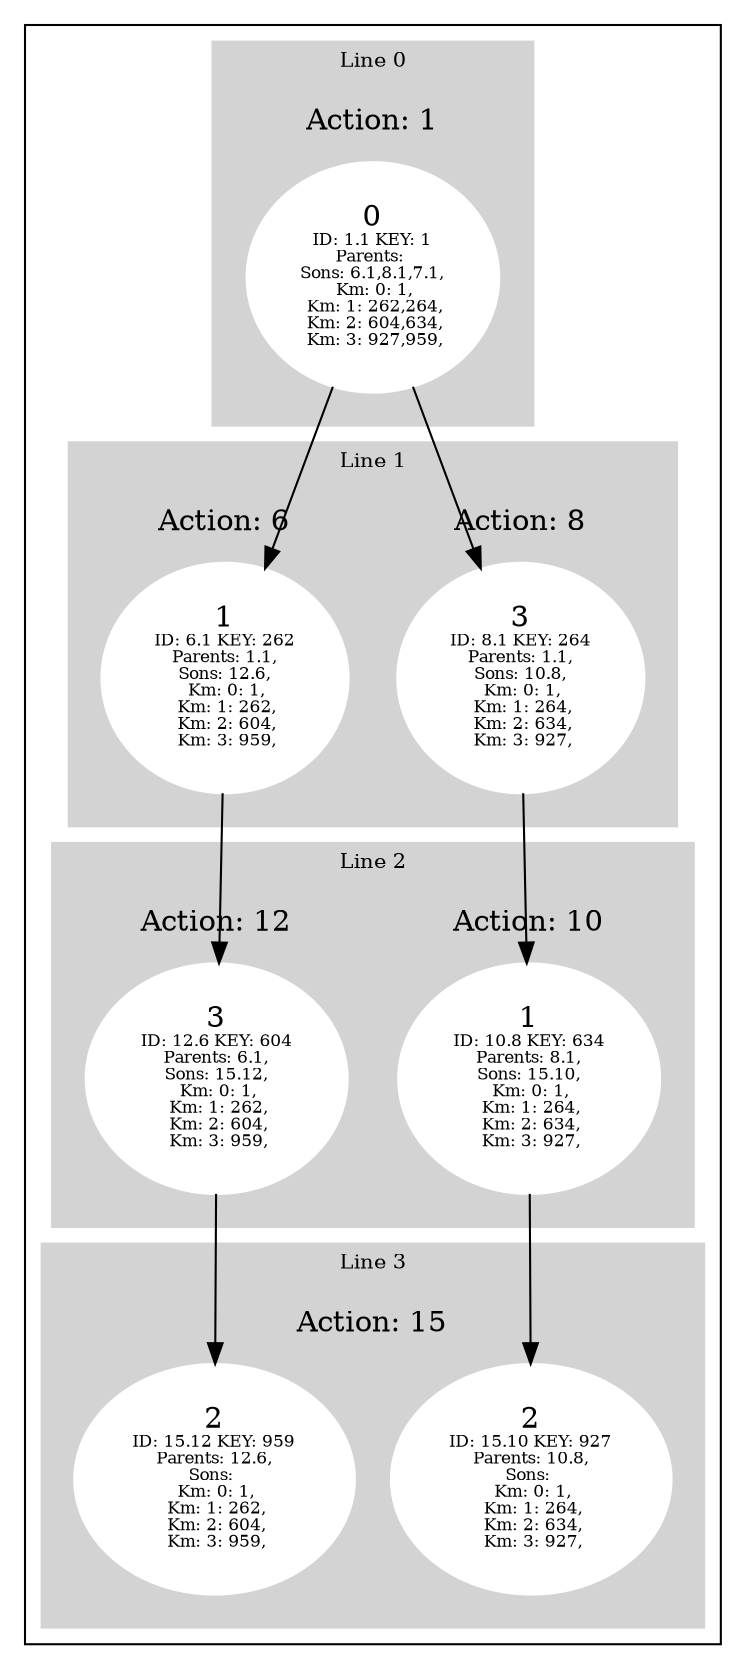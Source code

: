 digraph G {
subgraph cluster_info {

            subgraph cluster_0 {
            style=filled;
            color=lightgrey;
            node [style=filled,color=white];
            subgraph cluster_act_1 {
label = "Action: 1" 
step_1_1 [label=<0<BR /><FONT POINT-SIZE="8">ID: 1.1 KEY: 1</FONT><BR /><FONT POINT-SIZE="8">Parents: </FONT><BR /><FONT POINT-SIZE="8">Sons: 6.1,8.1,7.1,</FONT><BR /><FONT POINT-SIZE="8"> Km: 0: 1,</FONT><BR /><FONT POINT-SIZE="8"> Km: 1: 262,264,</FONT><BR /><FONT POINT-SIZE="8"> Km: 2: 604,634,</FONT><BR /><FONT POINT-SIZE="8"> Km: 3: 927,959,</FONT>>]
}

            fontsize="10"
            label = "Line 0";
            }
            subgraph cluster_1 {
            style=filled;
            color=lightgrey;
            node [style=filled,color=white];
            subgraph cluster_act_8 {
label = "Action: 8" 
step_8_1 [label=<3<BR /><FONT POINT-SIZE="8">ID: 8.1 KEY: 264</FONT><BR /><FONT POINT-SIZE="8">Parents: 1.1,</FONT><BR /><FONT POINT-SIZE="8">Sons: 10.8,</FONT><BR /><FONT POINT-SIZE="8"> Km: 0: 1,</FONT><BR /><FONT POINT-SIZE="8"> Km: 1: 264,</FONT><BR /><FONT POINT-SIZE="8"> Km: 2: 634,</FONT><BR /><FONT POINT-SIZE="8"> Km: 3: 927,</FONT>>]
}
subgraph cluster_act_6 {
label = "Action: 6" 
step_6_1 [label=<1<BR /><FONT POINT-SIZE="8">ID: 6.1 KEY: 262</FONT><BR /><FONT POINT-SIZE="8">Parents: 1.1,</FONT><BR /><FONT POINT-SIZE="8">Sons: 12.6,</FONT><BR /><FONT POINT-SIZE="8"> Km: 0: 1,</FONT><BR /><FONT POINT-SIZE="8"> Km: 1: 262,</FONT><BR /><FONT POINT-SIZE="8"> Km: 2: 604,</FONT><BR /><FONT POINT-SIZE="8"> Km: 3: 959,</FONT>>]
}

            fontsize="10"
            label = "Line 1";
            }
            subgraph cluster_2 {
            style=filled;
            color=lightgrey;
            node [style=filled,color=white];
            subgraph cluster_act_12 {
label = "Action: 12" 
step_12_6 [label=<3<BR /><FONT POINT-SIZE="8">ID: 12.6 KEY: 604</FONT><BR /><FONT POINT-SIZE="8">Parents: 6.1,</FONT><BR /><FONT POINT-SIZE="8">Sons: 15.12,</FONT><BR /><FONT POINT-SIZE="8"> Km: 0: 1,</FONT><BR /><FONT POINT-SIZE="8"> Km: 1: 262,</FONT><BR /><FONT POINT-SIZE="8"> Km: 2: 604,</FONT><BR /><FONT POINT-SIZE="8"> Km: 3: 959,</FONT>>]
}
subgraph cluster_act_10 {
label = "Action: 10" 
step_10_8 [label=<1<BR /><FONT POINT-SIZE="8">ID: 10.8 KEY: 634</FONT><BR /><FONT POINT-SIZE="8">Parents: 8.1,</FONT><BR /><FONT POINT-SIZE="8">Sons: 15.10,</FONT><BR /><FONT POINT-SIZE="8"> Km: 0: 1,</FONT><BR /><FONT POINT-SIZE="8"> Km: 1: 264,</FONT><BR /><FONT POINT-SIZE="8"> Km: 2: 634,</FONT><BR /><FONT POINT-SIZE="8"> Km: 3: 927,</FONT>>]
}

            fontsize="10"
            label = "Line 2";
            }
            subgraph cluster_3 {
            style=filled;
            color=lightgrey;
            node [style=filled,color=white];
            subgraph cluster_act_15 {
label = "Action: 15" 
step_15_10 [label=<2<BR /><FONT POINT-SIZE="8">ID: 15.10 KEY: 927</FONT><BR /><FONT POINT-SIZE="8">Parents: 10.8,</FONT><BR /><FONT POINT-SIZE="8">Sons: </FONT><BR /><FONT POINT-SIZE="8"> Km: 0: 1,</FONT><BR /><FONT POINT-SIZE="8"> Km: 1: 264,</FONT><BR /><FONT POINT-SIZE="8"> Km: 2: 634,</FONT><BR /><FONT POINT-SIZE="8"> Km: 3: 927,</FONT>>]
step_15_12 [label=<2<BR /><FONT POINT-SIZE="8">ID: 15.12 KEY: 959</FONT><BR /><FONT POINT-SIZE="8">Parents: 12.6,</FONT><BR /><FONT POINT-SIZE="8">Sons: </FONT><BR /><FONT POINT-SIZE="8"> Km: 0: 1,</FONT><BR /><FONT POINT-SIZE="8"> Km: 1: 262,</FONT><BR /><FONT POINT-SIZE="8"> Km: 2: 604,</FONT><BR /><FONT POINT-SIZE="8"> Km: 3: 959,</FONT>>]
}
subgraph cluster_act_15 {
label = "Action: 15" 
step_15_10 [label=<2<BR /><FONT POINT-SIZE="8">ID: 15.10 KEY: 927</FONT><BR /><FONT POINT-SIZE="8">Parents: 10.8,</FONT><BR /><FONT POINT-SIZE="8">Sons: </FONT><BR /><FONT POINT-SIZE="8"> Km: 0: 1,</FONT><BR /><FONT POINT-SIZE="8"> Km: 1: 264,</FONT><BR /><FONT POINT-SIZE="8"> Km: 2: 634,</FONT><BR /><FONT POINT-SIZE="8"> Km: 3: 927,</FONT>>]
step_15_12 [label=<2<BR /><FONT POINT-SIZE="8">ID: 15.12 KEY: 959</FONT><BR /><FONT POINT-SIZE="8">Parents: 12.6,</FONT><BR /><FONT POINT-SIZE="8">Sons: </FONT><BR /><FONT POINT-SIZE="8"> Km: 0: 1,</FONT><BR /><FONT POINT-SIZE="8"> Km: 1: 262,</FONT><BR /><FONT POINT-SIZE="8"> Km: 2: 604,</FONT><BR /><FONT POINT-SIZE="8"> Km: 3: 959,</FONT>>]
}

            fontsize="10"
            label = "Line 3";
            }
step_12_6 -> step_15_12; 
step_10_8 -> step_15_10; 
step_8_1 -> step_10_8; 
step_6_1 -> step_12_6; 
step_1_1 -> step_6_1; 
step_1_1 -> step_8_1; 
}
}